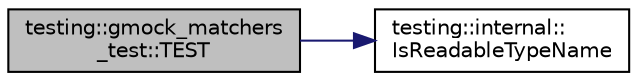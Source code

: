 digraph "testing::gmock_matchers_test::TEST"
{
  edge [fontname="Helvetica",fontsize="10",labelfontname="Helvetica",labelfontsize="10"];
  node [fontname="Helvetica",fontsize="10",shape=record];
  rankdir="LR";
  Node1787 [label="testing::gmock_matchers\l_test::TEST",height=0.2,width=0.4,color="black", fillcolor="grey75", style="filled", fontcolor="black"];
  Node1787 -> Node1788 [color="midnightblue",fontsize="10",style="solid",fontname="Helvetica"];
  Node1788 [label="testing::internal::\lIsReadableTypeName",height=0.2,width=0.4,color="black", fillcolor="white", style="filled",URL="$d0/da7/namespacetesting_1_1internal.html#abeedf209750a21d996983e84224ac816"];
}
